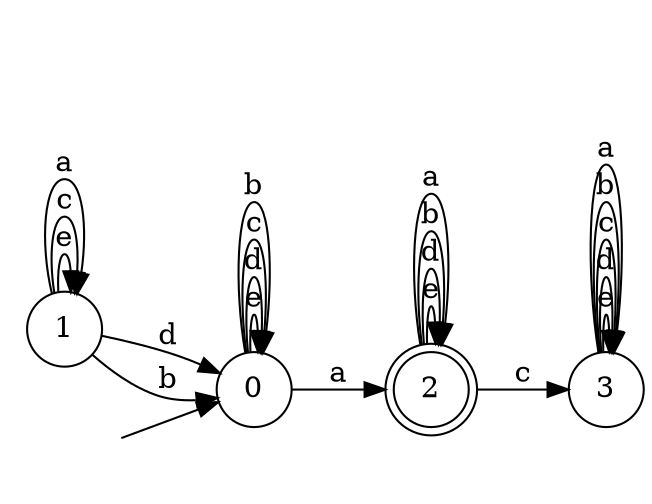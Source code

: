 digraph {
  rankdir=LR;
  0 [label="0", shape = circle];
  0 -> 0 [label="e"];
  0 -> 0 [label="d"];
  0 -> 0 [label="c"];
  0 -> 0 [label="b"];
  0 -> 2 [label="a"];
  1 [label="1", shape = circle];
  1 -> 1 [label="e"];
  1 -> 0 [label="d"];
  1 -> 1 [label="c"];
  1 -> 0 [label="b"];
  1 -> 1 [label="a"];
  2 [label="2", shape = doublecircle];
  2 -> 2 [label="e"];
  2 -> 2 [label="d"];
  2 -> 3 [label="c"];
  2 -> 2 [label="b"];
  2 -> 2 [label="a"];
  3 [label="3", shape = circle];
  3 -> 3 [label="e"];
  3 -> 3 [label="d"];
  3 -> 3 [label="c"];
  3 -> 3 [label="b"];
  3 -> 3 [label="a"];
  4 [label="", shape = plaintext];
  4 -> 0 [label=""];
}
